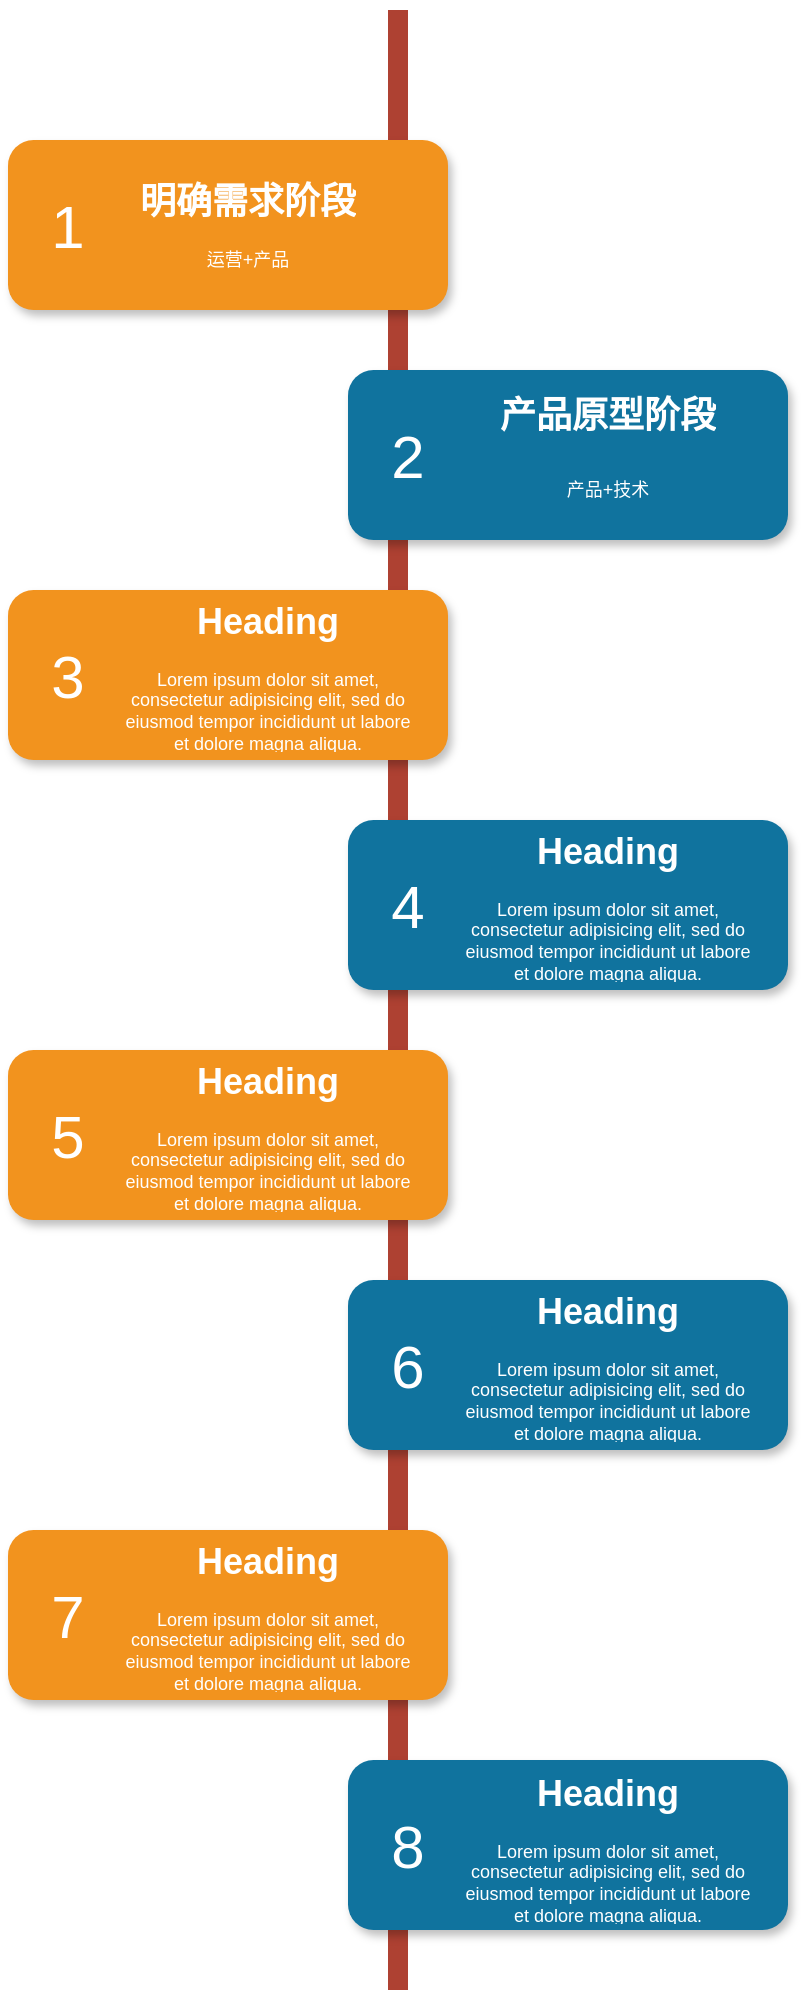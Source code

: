 <mxfile version="14.0.1" type="github">
  <diagram name="Page-1" id="fbcf5db9-b524-4cd4-e4f3-379dc89c3999">
    <mxGraphModel dx="1422" dy="794" grid="1" gridSize="10" guides="1" tooltips="1" connect="1" arrows="1" fold="1" page="1" pageScale="1" pageWidth="850" pageHeight="1100" background="#ffffff" math="0" shadow="0">
      <root>
        <mxCell id="0" />
        <mxCell id="1" parent="0" />
        <mxCell id="2a0f93b5c73ef8e7-1" value="" style="line;strokeWidth=10;direction=south;html=1;fillColor=none;fontSize=13;fontColor=#000000;align=center;strokeColor=#AE4132;" parent="1" vertex="1">
          <mxGeometry x="360" y="70" width="10" height="990" as="geometry" />
        </mxCell>
        <mxCell id="2a0f93b5c73ef8e7-2" value="" style="rounded=1;whiteSpace=wrap;html=1;strokeColor=none;strokeWidth=1;fillColor=#F2931E;fontSize=13;fontColor=#FFFFFF;align=center;gradientColor=none;gradientDirection=east;verticalAlign=top;shadow=1;" parent="1" vertex="1">
          <mxGeometry x="170" y="135" width="220" height="85" as="geometry" />
        </mxCell>
        <mxCell id="2a0f93b5c73ef8e7-3" value="1" style="text;html=1;strokeColor=none;fillColor=none;align=center;verticalAlign=middle;whiteSpace=wrap;fontSize=30;fontColor=#FFFFFF;" parent="1" vertex="1">
          <mxGeometry x="180" y="168" width="40" height="20" as="geometry" />
        </mxCell>
        <mxCell id="2a0f93b5c73ef8e7-4" value="" style="rounded=1;whiteSpace=wrap;html=1;strokeColor=none;strokeWidth=1;fillColor=#10739E;fontSize=13;fontColor=#FFFFFF;align=center;gradientColor=none;gradientDirection=east;verticalAlign=top;shadow=1;" parent="1" vertex="1">
          <mxGeometry x="340" y="250" width="220" height="85" as="geometry" />
        </mxCell>
        <mxCell id="2a0f93b5c73ef8e7-5" value="2" style="text;html=1;strokeColor=none;fillColor=none;align=center;verticalAlign=middle;whiteSpace=wrap;fontSize=30;fontColor=#FFFFFF;" parent="1" vertex="1">
          <mxGeometry x="350" y="283" width="40" height="20" as="geometry" />
        </mxCell>
        <mxCell id="2a0f93b5c73ef8e7-6" value="" style="rounded=1;whiteSpace=wrap;html=1;strokeColor=none;strokeWidth=1;fillColor=#F2931E;fontSize=13;fontColor=#FFFFFF;align=center;gradientColor=none;gradientDirection=east;verticalAlign=top;shadow=1;" parent="1" vertex="1">
          <mxGeometry x="170" y="360" width="220" height="85" as="geometry" />
        </mxCell>
        <mxCell id="2a0f93b5c73ef8e7-7" value="3" style="text;html=1;strokeColor=none;fillColor=none;align=center;verticalAlign=middle;whiteSpace=wrap;fontSize=30;fontColor=#FFFFFF;" parent="1" vertex="1">
          <mxGeometry x="180" y="393" width="40" height="20" as="geometry" />
        </mxCell>
        <mxCell id="2a0f93b5c73ef8e7-8" value="" style="rounded=1;whiteSpace=wrap;html=1;strokeColor=none;strokeWidth=1;fillColor=#10739E;fontSize=13;fontColor=#FFFFFF;align=center;gradientColor=none;gradientDirection=east;verticalAlign=top;shadow=1;" parent="1" vertex="1">
          <mxGeometry x="340" y="475" width="220" height="85" as="geometry" />
        </mxCell>
        <mxCell id="2a0f93b5c73ef8e7-9" value="4" style="text;html=1;strokeColor=none;fillColor=none;align=center;verticalAlign=middle;whiteSpace=wrap;fontSize=30;fontColor=#FFFFFF;" parent="1" vertex="1">
          <mxGeometry x="350" y="508" width="40" height="20" as="geometry" />
        </mxCell>
        <mxCell id="2a0f93b5c73ef8e7-10" value="" style="rounded=1;whiteSpace=wrap;html=1;strokeColor=none;strokeWidth=1;fillColor=#F2931E;fontSize=13;fontColor=#FFFFFF;align=center;gradientColor=none;gradientDirection=east;verticalAlign=top;shadow=1;" parent="1" vertex="1">
          <mxGeometry x="170" y="590" width="220" height="85" as="geometry" />
        </mxCell>
        <mxCell id="2a0f93b5c73ef8e7-11" value="5" style="text;html=1;strokeColor=none;fillColor=none;align=center;verticalAlign=middle;whiteSpace=wrap;fontSize=30;fontColor=#FFFFFF;" parent="1" vertex="1">
          <mxGeometry x="180" y="623" width="40" height="20" as="geometry" />
        </mxCell>
        <mxCell id="2a0f93b5c73ef8e7-12" value="" style="rounded=1;whiteSpace=wrap;html=1;strokeColor=none;strokeWidth=1;fillColor=#10739E;fontSize=13;fontColor=#FFFFFF;align=center;gradientColor=none;gradientDirection=east;verticalAlign=top;shadow=1;" parent="1" vertex="1">
          <mxGeometry x="340" y="705" width="220" height="85" as="geometry" />
        </mxCell>
        <mxCell id="2a0f93b5c73ef8e7-13" value="6" style="text;html=1;strokeColor=none;fillColor=none;align=center;verticalAlign=middle;whiteSpace=wrap;fontSize=30;fontColor=#FFFFFF;" parent="1" vertex="1">
          <mxGeometry x="350" y="738" width="40" height="20" as="geometry" />
        </mxCell>
        <mxCell id="2a0f93b5c73ef8e7-14" value="" style="rounded=1;whiteSpace=wrap;html=1;strokeColor=none;strokeWidth=1;fillColor=#F2931E;fontSize=13;fontColor=#FFFFFF;align=center;gradientColor=none;gradientDirection=east;verticalAlign=top;shadow=1;" parent="1" vertex="1">
          <mxGeometry x="170" y="830" width="220" height="85" as="geometry" />
        </mxCell>
        <mxCell id="2a0f93b5c73ef8e7-15" value="7" style="text;html=1;strokeColor=none;fillColor=none;align=center;verticalAlign=middle;whiteSpace=wrap;fontSize=30;fontColor=#FFFFFF;" parent="1" vertex="1">
          <mxGeometry x="180" y="863" width="40" height="20" as="geometry" />
        </mxCell>
        <mxCell id="2a0f93b5c73ef8e7-16" value="" style="rounded=1;whiteSpace=wrap;html=1;strokeColor=none;strokeWidth=1;fillColor=#10739E;fontSize=13;fontColor=#FFFFFF;align=center;gradientColor=none;gradientDirection=east;verticalAlign=top;shadow=1;" parent="1" vertex="1">
          <mxGeometry x="340" y="945" width="220" height="85" as="geometry" />
        </mxCell>
        <mxCell id="2a0f93b5c73ef8e7-17" value="8" style="text;html=1;strokeColor=none;fillColor=none;align=center;verticalAlign=middle;whiteSpace=wrap;fontSize=30;fontColor=#FFFFFF;" parent="1" vertex="1">
          <mxGeometry x="350" y="978" width="40" height="20" as="geometry" />
        </mxCell>
        <mxCell id="2a0f93b5c73ef8e7-18" value="&lt;h1&gt;明确需求阶段&lt;/h1&gt;&lt;div&gt;运营+产品&lt;/div&gt;" style="text;html=1;spacing=5;spacingTop=-20;whiteSpace=wrap;overflow=hidden;strokeColor=none;strokeWidth=4;fillColor=none;gradientColor=#007FFF;fontSize=9;fontColor=#FFFFFF;align=center;" parent="1" vertex="1">
          <mxGeometry x="210" y="154" width="160" height="66" as="geometry" />
        </mxCell>
        <mxCell id="2a0f93b5c73ef8e7-19" value="&lt;h1&gt;产品原型阶段&lt;/h1&gt;&lt;h1&gt;&lt;span style=&quot;font-size: 9px ; font-weight: normal&quot;&gt;产品+技术&lt;/span&gt;&lt;br&gt;&lt;/h1&gt;" style="text;html=1;spacing=5;spacingTop=-20;whiteSpace=wrap;overflow=hidden;strokeColor=none;strokeWidth=4;fillColor=none;gradientColor=#007FFF;fontSize=9;fontColor=#FFFFFF;align=center;" parent="1" vertex="1">
          <mxGeometry x="390" y="261" width="160" height="64" as="geometry" />
        </mxCell>
        <mxCell id="2a0f93b5c73ef8e7-20" value="&lt;h1&gt;Heading&lt;/h1&gt;&lt;p&gt;Lorem ipsum dolor sit amet, consectetur adipisicing elit, sed do eiusmod tempor incididunt ut labore et dolore magna aliqua.&lt;/p&gt;" style="text;html=1;spacing=5;spacingTop=-20;whiteSpace=wrap;overflow=hidden;strokeColor=none;strokeWidth=4;fillColor=none;gradientColor=#007FFF;fontSize=9;fontColor=#FFFFFF;align=center;" parent="1" vertex="1">
          <mxGeometry x="220" y="364" width="160" height="77" as="geometry" />
        </mxCell>
        <mxCell id="2a0f93b5c73ef8e7-21" value="&lt;h1&gt;Heading&lt;/h1&gt;&lt;p&gt;Lorem ipsum dolor sit amet, consectetur adipisicing elit, sed do eiusmod tempor incididunt ut labore et dolore magna aliqua.&lt;/p&gt;" style="text;html=1;spacing=5;spacingTop=-20;whiteSpace=wrap;overflow=hidden;strokeColor=none;strokeWidth=4;fillColor=none;gradientColor=#007FFF;fontSize=9;fontColor=#FFFFFF;align=center;" parent="1" vertex="1">
          <mxGeometry x="390" y="479" width="160" height="77" as="geometry" />
        </mxCell>
        <mxCell id="2a0f93b5c73ef8e7-22" value="&lt;h1&gt;Heading&lt;/h1&gt;&lt;p&gt;Lorem ipsum dolor sit amet, consectetur adipisicing elit, sed do eiusmod tempor incididunt ut labore et dolore magna aliqua.&lt;/p&gt;" style="text;html=1;spacing=5;spacingTop=-20;whiteSpace=wrap;overflow=hidden;strokeColor=none;strokeWidth=4;fillColor=none;gradientColor=#007FFF;fontSize=9;fontColor=#FFFFFF;align=center;" parent="1" vertex="1">
          <mxGeometry x="220" y="594" width="160" height="77" as="geometry" />
        </mxCell>
        <mxCell id="2a0f93b5c73ef8e7-23" value="&lt;h1&gt;Heading&lt;/h1&gt;&lt;p&gt;Lorem ipsum dolor sit amet, consectetur adipisicing elit, sed do eiusmod tempor incididunt ut labore et dolore magna aliqua.&lt;/p&gt;" style="text;html=1;spacing=5;spacingTop=-20;whiteSpace=wrap;overflow=hidden;strokeColor=none;strokeWidth=4;fillColor=none;gradientColor=#007FFF;fontSize=9;fontColor=#FFFFFF;align=center;" parent="1" vertex="1">
          <mxGeometry x="390" y="709" width="160" height="77" as="geometry" />
        </mxCell>
        <mxCell id="2a0f93b5c73ef8e7-24" value="&lt;h1&gt;Heading&lt;/h1&gt;&lt;p&gt;Lorem ipsum dolor sit amet, consectetur adipisicing elit, sed do eiusmod tempor incididunt ut labore et dolore magna aliqua.&lt;/p&gt;" style="text;html=1;spacing=5;spacingTop=-20;whiteSpace=wrap;overflow=hidden;strokeColor=none;strokeWidth=4;fillColor=none;gradientColor=#007FFF;fontSize=9;fontColor=#FFFFFF;align=center;" parent="1" vertex="1">
          <mxGeometry x="220" y="834" width="160" height="77" as="geometry" />
        </mxCell>
        <mxCell id="2a0f93b5c73ef8e7-25" value="&lt;h1&gt;Heading&lt;/h1&gt;&lt;p&gt;Lorem ipsum dolor sit amet, consectetur adipisicing elit, sed do eiusmod tempor incididunt ut labore et dolore magna aliqua.&lt;/p&gt;" style="text;html=1;spacing=5;spacingTop=-20;whiteSpace=wrap;overflow=hidden;strokeColor=none;strokeWidth=4;fillColor=none;gradientColor=#007FFF;fontSize=9;fontColor=#FFFFFF;align=center;" parent="1" vertex="1">
          <mxGeometry x="390" y="950" width="160" height="77" as="geometry" />
        </mxCell>
      </root>
    </mxGraphModel>
  </diagram>
</mxfile>
